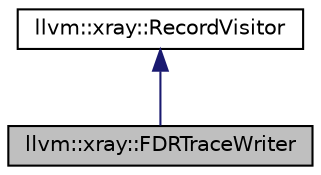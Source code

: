 digraph "llvm::xray::FDRTraceWriter"
{
 // LATEX_PDF_SIZE
  bgcolor="transparent";
  edge [fontname="Helvetica",fontsize="10",labelfontname="Helvetica",labelfontsize="10"];
  node [fontname="Helvetica",fontsize="10",shape=record];
  Node1 [label="llvm::xray::FDRTraceWriter",height=0.2,width=0.4,color="black", fillcolor="grey75", style="filled", fontcolor="black",tooltip="The FDRTraceWriter allows us to hand-craft an XRay Flight Data Recorder (FDR) mode log file."];
  Node2 -> Node1 [dir="back",color="midnightblue",fontsize="10",style="solid",fontname="Helvetica"];
  Node2 [label="llvm::xray::RecordVisitor",height=0.2,width=0.4,color="black",URL="$classllvm_1_1xray_1_1RecordVisitor.html",tooltip=" "];
}
